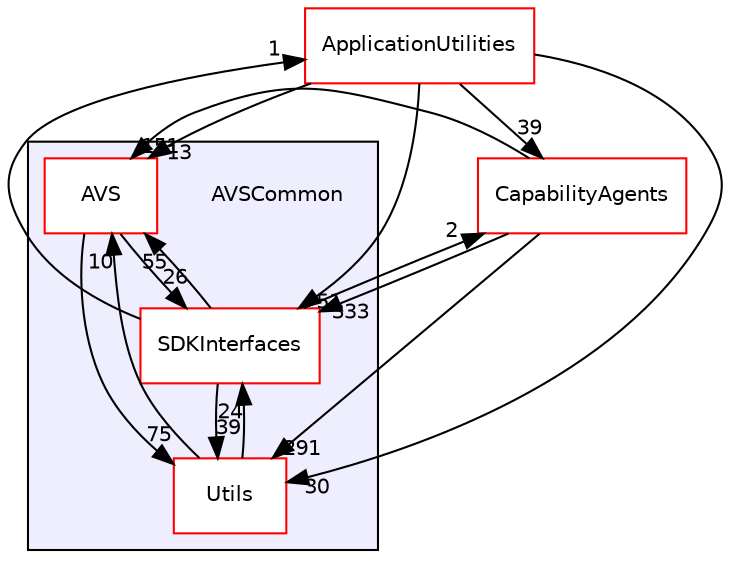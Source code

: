 digraph "/home/ANT.AMAZON.COM/womw/workplace/1.19_release/doxy/avs-device-sdk/AVSCommon" {
  compound=true
  node [ fontsize="10", fontname="Helvetica"];
  edge [ labelfontsize="10", labelfontname="Helvetica"];
  subgraph clusterdir_13e65effb2bde530b17b3d5eefcd0266 {
    graph [ bgcolor="#eeeeff", pencolor="black", label="" URL="dir_13e65effb2bde530b17b3d5eefcd0266.html"];
    dir_13e65effb2bde530b17b3d5eefcd0266 [shape=plaintext label="AVSCommon"];
    dir_80711c2a226d5fced33fce22558d3784 [shape=box label="AVS" color="red" fillcolor="white" style="filled" URL="dir_80711c2a226d5fced33fce22558d3784.html"];
    dir_97afc8111b754cf401b73024f872f45d [shape=box label="SDKInterfaces" color="red" fillcolor="white" style="filled" URL="dir_97afc8111b754cf401b73024f872f45d.html"];
    dir_49dd3d9ac5586189aa170bac46425b9c [shape=box label="Utils" color="red" fillcolor="white" style="filled" URL="dir_49dd3d9ac5586189aa170bac46425b9c.html"];
  }
  dir_748b5abbb33df61eda67007924a1a0cb [shape=box label="ApplicationUtilities" fillcolor="white" style="filled" color="red" URL="dir_748b5abbb33df61eda67007924a1a0cb.html"];
  dir_7cf910bd1d7603f12ef47ff650cec893 [shape=box label="CapabilityAgents" fillcolor="white" style="filled" color="red" URL="dir_7cf910bd1d7603f12ef47ff650cec893.html"];
  dir_748b5abbb33df61eda67007924a1a0cb->dir_7cf910bd1d7603f12ef47ff650cec893 [headlabel="39", labeldistance=1.5 headhref="dir_000028_000056.html"];
  dir_748b5abbb33df61eda67007924a1a0cb->dir_80711c2a226d5fced33fce22558d3784 [headlabel="13", labeldistance=1.5 headhref="dir_000028_000050.html"];
  dir_748b5abbb33df61eda67007924a1a0cb->dir_97afc8111b754cf401b73024f872f45d [headlabel="51", labeldistance=1.5 headhref="dir_000028_000018.html"];
  dir_748b5abbb33df61eda67007924a1a0cb->dir_49dd3d9ac5586189aa170bac46425b9c [headlabel="30", labeldistance=1.5 headhref="dir_000028_000072.html"];
  dir_7cf910bd1d7603f12ef47ff650cec893->dir_80711c2a226d5fced33fce22558d3784 [headlabel="151", labeldistance=1.5 headhref="dir_000056_000050.html"];
  dir_7cf910bd1d7603f12ef47ff650cec893->dir_97afc8111b754cf401b73024f872f45d [headlabel="333", labeldistance=1.5 headhref="dir_000056_000018.html"];
  dir_7cf910bd1d7603f12ef47ff650cec893->dir_49dd3d9ac5586189aa170bac46425b9c [headlabel="291", labeldistance=1.5 headhref="dir_000056_000072.html"];
  dir_80711c2a226d5fced33fce22558d3784->dir_97afc8111b754cf401b73024f872f45d [headlabel="26", labeldistance=1.5 headhref="dir_000050_000018.html"];
  dir_80711c2a226d5fced33fce22558d3784->dir_49dd3d9ac5586189aa170bac46425b9c [headlabel="75", labeldistance=1.5 headhref="dir_000050_000072.html"];
  dir_97afc8111b754cf401b73024f872f45d->dir_748b5abbb33df61eda67007924a1a0cb [headlabel="1", labeldistance=1.5 headhref="dir_000018_000028.html"];
  dir_97afc8111b754cf401b73024f872f45d->dir_7cf910bd1d7603f12ef47ff650cec893 [headlabel="2", labeldistance=1.5 headhref="dir_000018_000056.html"];
  dir_97afc8111b754cf401b73024f872f45d->dir_80711c2a226d5fced33fce22558d3784 [headlabel="55", labeldistance=1.5 headhref="dir_000018_000050.html"];
  dir_97afc8111b754cf401b73024f872f45d->dir_49dd3d9ac5586189aa170bac46425b9c [headlabel="39", labeldistance=1.5 headhref="dir_000018_000072.html"];
  dir_49dd3d9ac5586189aa170bac46425b9c->dir_80711c2a226d5fced33fce22558d3784 [headlabel="10", labeldistance=1.5 headhref="dir_000072_000050.html"];
  dir_49dd3d9ac5586189aa170bac46425b9c->dir_97afc8111b754cf401b73024f872f45d [headlabel="24", labeldistance=1.5 headhref="dir_000072_000018.html"];
}
